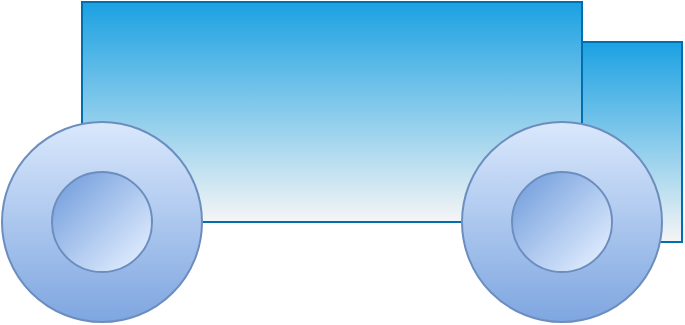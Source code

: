 <mxfile version="24.4.0" type="device">
  <diagram name="Page-1" id="CGfdCrzPEF4ukHhdDVFB">
    <mxGraphModel dx="830" dy="477" grid="1" gridSize="10" guides="1" tooltips="1" connect="1" arrows="1" fold="1" page="1" pageScale="1" pageWidth="850" pageHeight="1100" math="0" shadow="0">
      <root>
        <mxCell id="0" />
        <mxCell id="1" parent="0" />
        <mxCell id="PgFyWYP4CkE7dUWukgqQ-7" value="" style="rounded=0;whiteSpace=wrap;html=1;fillColor=#1ba1e2;strokeColor=#006EAF;fontColor=#ffffff;gradientColor=#F5F5F5;" vertex="1" parent="1">
          <mxGeometry x="550" y="480" width="50" height="100" as="geometry" />
        </mxCell>
        <mxCell id="PgFyWYP4CkE7dUWukgqQ-3" value="" style="rounded=0;whiteSpace=wrap;html=1;fillColor=#1ba1e2;strokeColor=#006EAF;fontColor=#ffffff;gradientColor=#F5F5F5;" vertex="1" parent="1">
          <mxGeometry x="300" y="460" width="250" height="110" as="geometry" />
        </mxCell>
        <mxCell id="PgFyWYP4CkE7dUWukgqQ-1" value="" style="ellipse;whiteSpace=wrap;html=1;aspect=fixed;fillColor=#dae8fc;gradientColor=#7ea6e0;strokeColor=#6c8ebf;" vertex="1" parent="1">
          <mxGeometry x="260" y="520" width="100" height="100" as="geometry" />
        </mxCell>
        <mxCell id="PgFyWYP4CkE7dUWukgqQ-2" value="" style="ellipse;whiteSpace=wrap;html=1;aspect=fixed;fillColor=#dae8fc;gradientColor=#7ea6e0;strokeColor=#6c8ebf;" vertex="1" parent="1">
          <mxGeometry x="490" y="520" width="100" height="100" as="geometry" />
        </mxCell>
        <mxCell id="PgFyWYP4CkE7dUWukgqQ-4" value="" style="ellipse;whiteSpace=wrap;html=1;aspect=fixed;gradientColor=default;" vertex="1" parent="1">
          <mxGeometry x="290" y="550" width="40" height="40" as="geometry" />
        </mxCell>
        <mxCell id="PgFyWYP4CkE7dUWukgqQ-5" value="" style="ellipse;whiteSpace=wrap;html=1;aspect=fixed;fillColor=#dae8fc;gradientColor=#7ea6e0;strokeColor=#6c8ebf;rotation=-225;" vertex="1" parent="1">
          <mxGeometry x="285" y="545" width="50" height="50" as="geometry" />
        </mxCell>
        <mxCell id="PgFyWYP4CkE7dUWukgqQ-6" value="" style="ellipse;whiteSpace=wrap;html=1;aspect=fixed;fillColor=#dae8fc;gradientColor=#7ea6e0;strokeColor=#6c8ebf;rotation=-225;" vertex="1" parent="1">
          <mxGeometry x="515" y="545" width="50" height="50" as="geometry" />
        </mxCell>
      </root>
    </mxGraphModel>
  </diagram>
</mxfile>

